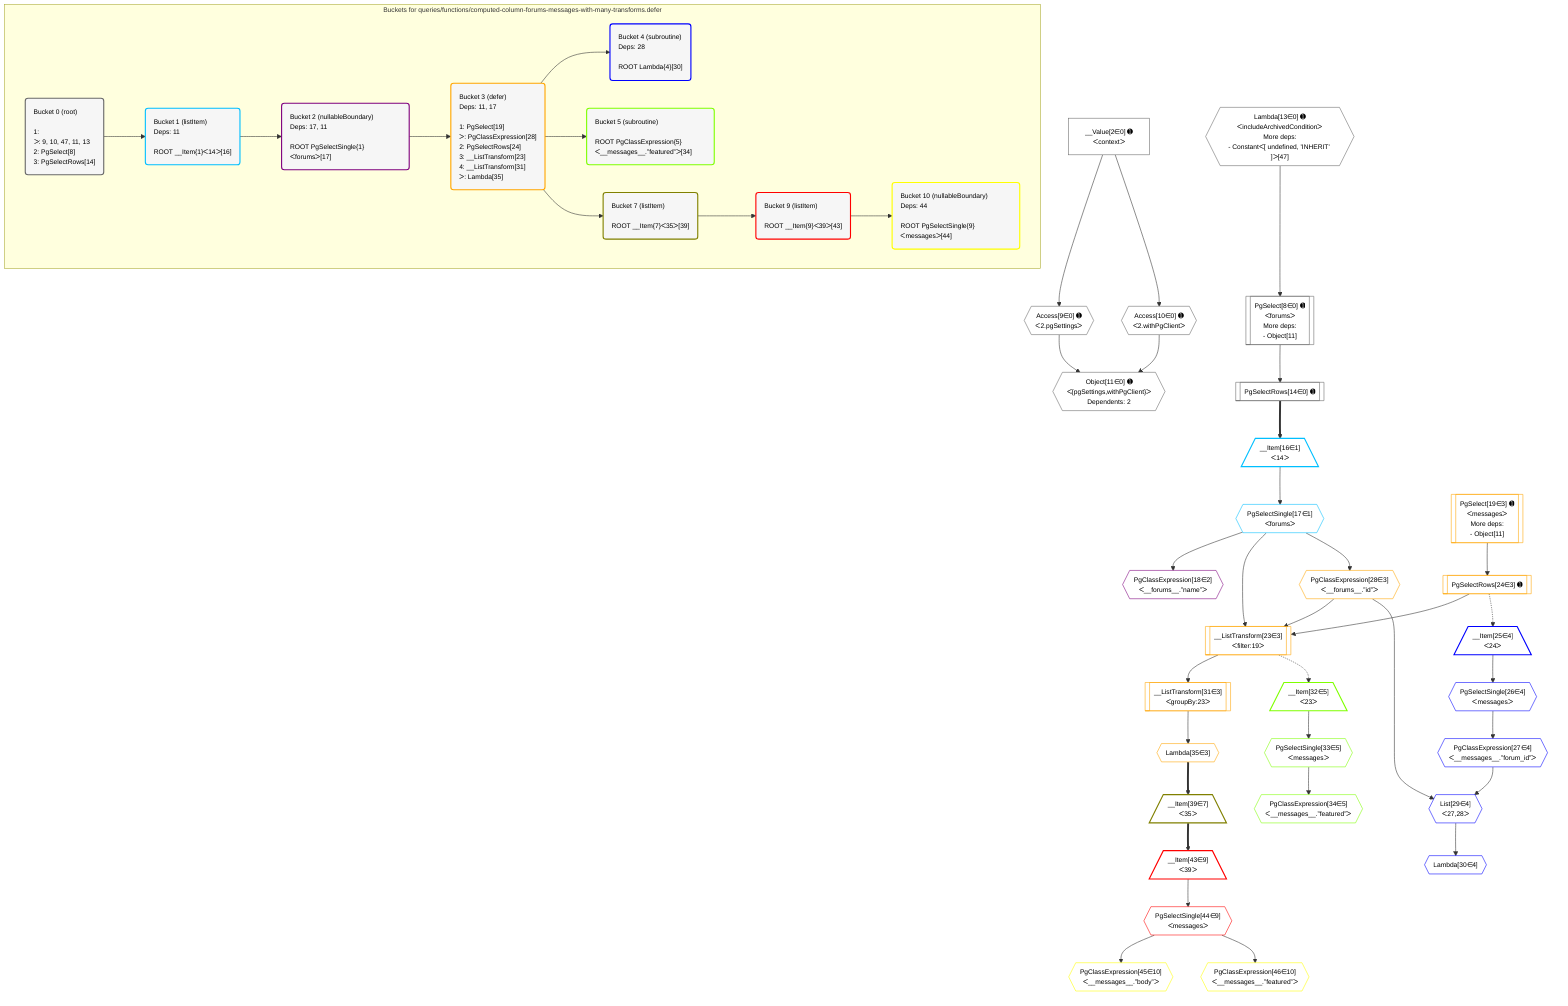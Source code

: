 %%{init: {'themeVariables': { 'fontSize': '12px'}}}%%
graph TD
    classDef path fill:#eee,stroke:#000,color:#000
    classDef plan fill:#fff,stroke-width:1px,color:#000
    classDef itemplan fill:#fff,stroke-width:2px,color:#000
    classDef unbatchedplan fill:#dff,stroke-width:1px,color:#000
    classDef sideeffectplan fill:#fcc,stroke-width:2px,color:#000
    classDef bucket fill:#f6f6f6,color:#000,stroke-width:2px,text-align:left

    subgraph "Buckets for queries/functions/computed-column-forums-messages-with-many-transforms.defer"
    Bucket0("Bucket 0 (root)<br /><br />1: <br />ᐳ: 9, 10, 47, 11, 13<br />2: PgSelect[8]<br />3: PgSelectRows[14]"):::bucket
    Bucket1("Bucket 1 (listItem)<br />Deps: 11<br /><br />ROOT __Item{1}ᐸ14ᐳ[16]"):::bucket
    Bucket2("Bucket 2 (nullableBoundary)<br />Deps: 17, 11<br /><br />ROOT PgSelectSingle{1}ᐸforumsᐳ[17]"):::bucket
    Bucket3("Bucket 3 (defer)<br />Deps: 11, 17<br /><br />1: PgSelect[19]<br />ᐳ: PgClassExpression[28]<br />2: PgSelectRows[24]<br />3: __ListTransform[23]<br />4: __ListTransform[31]<br />ᐳ: Lambda[35]"):::bucket
    Bucket4("Bucket 4 (subroutine)<br />Deps: 28<br /><br />ROOT Lambda{4}[30]"):::bucket
    Bucket5("Bucket 5 (subroutine)<br /><br />ROOT PgClassExpression{5}ᐸ__messages__.”featured”ᐳ[34]"):::bucket
    Bucket7("Bucket 7 (listItem)<br /><br />ROOT __Item{7}ᐸ35ᐳ[39]"):::bucket
    Bucket9("Bucket 9 (listItem)<br /><br />ROOT __Item{9}ᐸ39ᐳ[43]"):::bucket
    Bucket10("Bucket 10 (nullableBoundary)<br />Deps: 44<br /><br />ROOT PgSelectSingle{9}ᐸmessagesᐳ[44]"):::bucket
    end
    Bucket0 --> Bucket1
    Bucket1 --> Bucket2
    Bucket2 --> Bucket3
    Bucket3 --> Bucket4 & Bucket5 & Bucket7
    Bucket7 --> Bucket9
    Bucket9 --> Bucket10

    %% plan dependencies
    PgSelect8[["PgSelect[8∈0] ➊<br />ᐸforumsᐳ<br />More deps:<br />- Object[11]"]]:::plan
    Lambda13{{"Lambda[13∈0] ➊<br />ᐸincludeArchivedConditionᐳ<br />More deps:<br />- Constantᐸ[ undefined, 'INHERIT' ]ᐳ[47]"}}:::plan
    Lambda13 --> PgSelect8
    Object11{{"Object[11∈0] ➊<br />ᐸ{pgSettings,withPgClient}ᐳ<br />Dependents: 2"}}:::plan
    Access9{{"Access[9∈0] ➊<br />ᐸ2.pgSettingsᐳ"}}:::plan
    Access10{{"Access[10∈0] ➊<br />ᐸ2.withPgClientᐳ"}}:::plan
    Access9 & Access10 --> Object11
    __Value2["__Value[2∈0] ➊<br />ᐸcontextᐳ"]:::plan
    __Value2 --> Access9
    __Value2 --> Access10
    PgSelectRows14[["PgSelectRows[14∈0] ➊"]]:::plan
    PgSelect8 --> PgSelectRows14
    __Item16[/"__Item[16∈1]<br />ᐸ14ᐳ"\]:::itemplan
    PgSelectRows14 ==> __Item16
    PgSelectSingle17{{"PgSelectSingle[17∈1]<br />ᐸforumsᐳ"}}:::plan
    __Item16 --> PgSelectSingle17
    PgClassExpression18{{"PgClassExpression[18∈2]<br />ᐸ__forums__.”name”ᐳ"}}:::plan
    PgSelectSingle17 --> PgClassExpression18
    __ListTransform23[["__ListTransform[23∈3]<br />ᐸfilter:19ᐳ"]]:::plan
    PgSelectRows24[["PgSelectRows[24∈3] ➊"]]:::plan
    PgClassExpression28{{"PgClassExpression[28∈3]<br />ᐸ__forums__.”id”ᐳ"}}:::plan
    PgSelectRows24 & PgSelectSingle17 & PgClassExpression28 --> __ListTransform23
    PgSelect19[["PgSelect[19∈3] ➊<br />ᐸmessagesᐳ<br />More deps:<br />- Object[11]"]]:::plan
    PgSelect19 --> PgSelectRows24
    PgSelectSingle17 --> PgClassExpression28
    __ListTransform31[["__ListTransform[31∈3]<br />ᐸgroupBy:23ᐳ"]]:::plan
    __ListTransform23 --> __ListTransform31
    Lambda35{{"Lambda[35∈3]"}}:::plan
    __ListTransform31 --> Lambda35
    List29{{"List[29∈4]<br />ᐸ27,28ᐳ"}}:::plan
    PgClassExpression27{{"PgClassExpression[27∈4]<br />ᐸ__messages__.”forum_id”ᐳ"}}:::plan
    PgClassExpression27 & PgClassExpression28 --> List29
    __Item25[/"__Item[25∈4]<br />ᐸ24ᐳ"\]:::itemplan
    PgSelectRows24 -.-> __Item25
    PgSelectSingle26{{"PgSelectSingle[26∈4]<br />ᐸmessagesᐳ"}}:::plan
    __Item25 --> PgSelectSingle26
    PgSelectSingle26 --> PgClassExpression27
    Lambda30{{"Lambda[30∈4]"}}:::plan
    List29 --> Lambda30
    __Item32[/"__Item[32∈5]<br />ᐸ23ᐳ"\]:::itemplan
    __ListTransform23 -.-> __Item32
    PgSelectSingle33{{"PgSelectSingle[33∈5]<br />ᐸmessagesᐳ"}}:::plan
    __Item32 --> PgSelectSingle33
    PgClassExpression34{{"PgClassExpression[34∈5]<br />ᐸ__messages__.”featured”ᐳ"}}:::plan
    PgSelectSingle33 --> PgClassExpression34
    __Item39[/"__Item[39∈7]<br />ᐸ35ᐳ"\]:::itemplan
    Lambda35 ==> __Item39
    __Item43[/"__Item[43∈9]<br />ᐸ39ᐳ"\]:::itemplan
    __Item39 ==> __Item43
    PgSelectSingle44{{"PgSelectSingle[44∈9]<br />ᐸmessagesᐳ"}}:::plan
    __Item43 --> PgSelectSingle44
    PgClassExpression45{{"PgClassExpression[45∈10]<br />ᐸ__messages__.”body”ᐳ"}}:::plan
    PgSelectSingle44 --> PgClassExpression45
    PgClassExpression46{{"PgClassExpression[46∈10]<br />ᐸ__messages__.”featured”ᐳ"}}:::plan
    PgSelectSingle44 --> PgClassExpression46

    %% define steps
    classDef bucket0 stroke:#696969
    class Bucket0,__Value2,PgSelect8,Access9,Access10,Object11,Lambda13,PgSelectRows14 bucket0
    classDef bucket1 stroke:#00bfff
    class Bucket1,__Item16,PgSelectSingle17 bucket1
    classDef bucket2 stroke:#7f007f
    class Bucket2,PgClassExpression18 bucket2
    classDef bucket3 stroke:#ffa500
    class Bucket3,PgSelect19,__ListTransform23,PgSelectRows24,PgClassExpression28,__ListTransform31,Lambda35 bucket3
    classDef bucket4 stroke:#0000ff
    class Bucket4,__Item25,PgSelectSingle26,PgClassExpression27,List29,Lambda30 bucket4
    classDef bucket5 stroke:#7fff00
    class Bucket5,__Item32,PgSelectSingle33,PgClassExpression34 bucket5
    classDef bucket7 stroke:#808000
    class Bucket7,__Item39 bucket7
    classDef bucket9 stroke:#ff0000
    class Bucket9,__Item43,PgSelectSingle44 bucket9
    classDef bucket10 stroke:#ffff00
    class Bucket10,PgClassExpression45,PgClassExpression46 bucket10